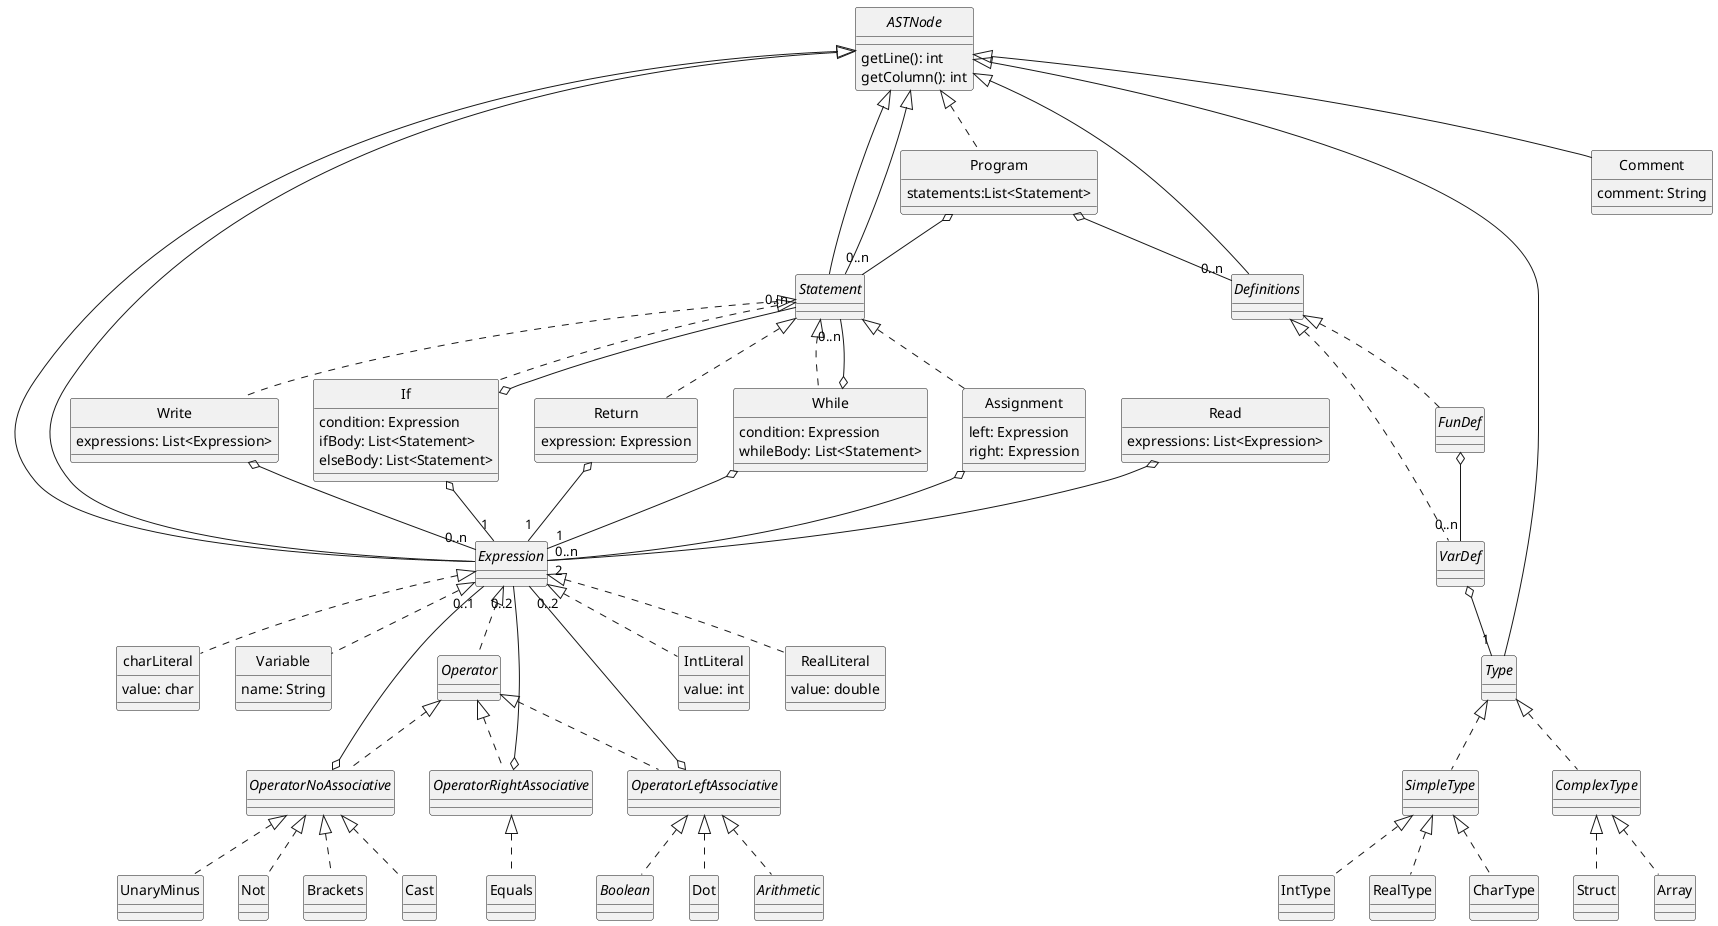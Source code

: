 @startuml

skinparam style strictuml
skinparam monochrome true

' ----- EXPRESIONES -----

interface ASTNode {
    getLine(): int
    getColumn(): int
}

interface Expression


class IntLiteral {
    value: int
}

class RealLiteral {
    value: double
}

class charLiteral {
    value: char
}

class Variable {
    name: String
}

interface Operator

interface OperatorNoAssociative
interface OperatorRightAssociative
interface OperatorLeftAssociative


ASTNode <|-- Expression
Expression <|.. IntLiteral
Expression <|.. RealLiteral
Expression <|.. charLiteral
Expression <|.. Operator
Expression <|.. Variable

Operator <|.. OperatorNoAssociative
Operator <|.. OperatorRightAssociative
Operator <|.. OperatorLeftAssociative

OperatorNoAssociative o-- "0..1" Expression
OperatorRightAssociative o-- "0..2" Expression
OperatorLeftAssociative o-- "0..2" Expression


class Brackets
class Dot
class Cast
class UnaryMinus
class Not
interface Arithmetic
interface Boolean
class Equals

OperatorNoAssociative <|.. Brackets
OperatorNoAssociative <|.. Cast
OperatorNoAssociative <|.. UnaryMinus
OperatorNoAssociative <|.. Not

OperatorLeftAssociative <|.. Dot
OperatorLeftAssociative <|.. Arithmetic
OperatorLeftAssociative <|.. Boolean

OperatorRightAssociative <|.. Equals



' ----- PROGRAM -----

interface Statement
interface Expression
interface Definitions
interface VarDef
interface FunDef
interface Type


class Program {
    statements:List<Statement>

}

ASTNode <|.. Program
Program  o-- "0..n" Definitions
Program o-- "0..n" Statement
ASTNode <|-- Expression
ASTNode <|-- Definitions
ASTNode <|-- Statement

Definitions <|.. VarDef
Definitions <|.. FunDef
FunDef o-- "0..n" VarDef
VarDef o-- "1" Type


' ----- STATEMENTS -----

interface Statement

class Write {
    expressions: List<Expression>
}

class Read {
    expressions: List<Expression>
}

class If {
    condition: Expression
    ifBody: List<Statement>
    elseBody: List<Statement>
}

class Return {
    expression: Expression
}

class While {
    condition: Expression
    whileBody: List<Statement>
}


ASTNode <|-- Statement
Statement <|.. If
Statement <|.. Write
Statement <|.. Return
Statement <|.. While


If o-- "1" Expression
If o-- "0..n" Statement

While o-- "1" Expression
While o-- "0..n" Statement

Write o-- "0..n" Expression
Read o-- "0..n" Expression

Return o-- "1" Expression



' ----- TYPES -----

interface Type

ASTNode <|-- Type

interface SimpleType
interface ComplexType

class Array
class Struct

class IntType
class RealType
class CharType

Type <|.. SimpleType
Type <|.. ComplexType

ComplexType <|.. Array
ComplexType <|.. Struct

SimpleType <|.. IntType
SimpleType <|.. RealType
SimpleType <|.. CharType

class Comment
{
    comment: String
}

ASTNode <|-- Comment


' ------ ASSIGMENT ----

class Assignment {
    left: Expression
    right: Expression
}

Statement <|.. Assignment
Assignment o-- "2" Expression

@enduml